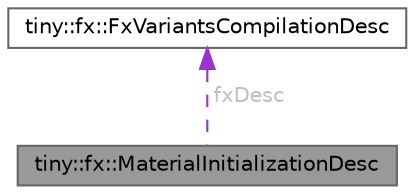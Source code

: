 digraph "tiny::fx::MaterialInitializationDesc"
{
 // LATEX_PDF_SIZE
  bgcolor="transparent";
  edge [fontname=Helvetica,fontsize=10,labelfontname=Helvetica,labelfontsize=10];
  node [fontname=Helvetica,fontsize=10,shape=box,height=0.2,width=0.4];
  Node1 [id="Node000001",label="tiny::fx::MaterialInitializationDesc",height=0.2,width=0.4,color="gray40", fillcolor="grey60", style="filled", fontcolor="black",tooltip=" "];
  Node2 -> Node1 [id="edge1_Node000001_Node000002",dir="back",color="darkorchid3",style="dashed",tooltip=" ",label=" fxDesc",fontcolor="grey" ];
  Node2 [id="Node000002",label="tiny::fx::FxVariantsCompilationDesc",height=0.2,width=0.4,color="gray40", fillcolor="white", style="filled",URL="$structtiny_1_1fx_1_1_fx_variants_compilation_desc.html",tooltip=" "];
}
